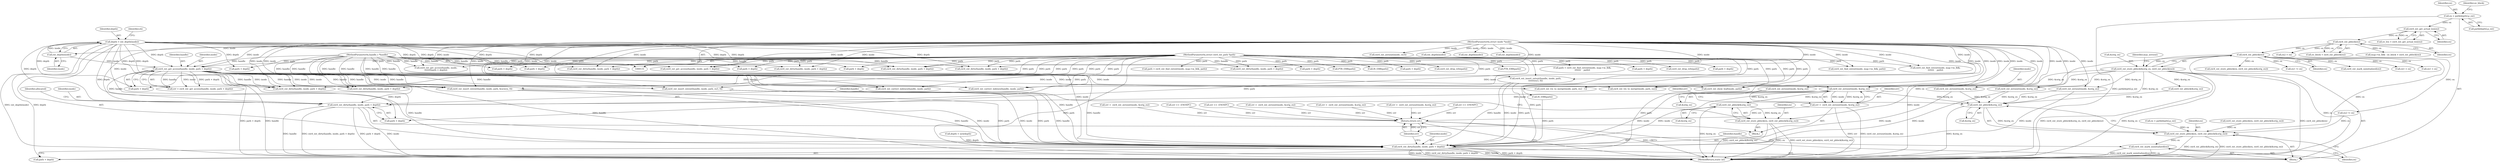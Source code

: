 digraph "1_linux_667eff35a1f56fa74ce98a0c7c29a40adc1ba4e3@pointer" {
"1000316" [label="(Call,ext4_ext_zeroout(inode, &orig_ex))"];
"1000296" [label="(Call,ext4_ext_get_access(handle, inode, path + depth))"];
"1000132" [label="(MethodParameterIn,handle_t *handle)"];
"1000221" [label="(Call,ext_depth(inode))"];
"1000133" [label="(MethodParameterIn,struct inode *inode)"];
"1000135" [label="(MethodParameterIn,struct ext4_ext_path *path)"];
"1000219" [label="(Call,depth = ext_depth(inode))"];
"1000282" [label="(Call,ext4_ext_store_pblock(&orig_ex, ext4_ext_pblock(ex)))"];
"1000285" [label="(Call,ext4_ext_pblock(ex))"];
"1000264" [label="(Call,ext4_ext_pblock(ex))"];
"1000245" [label="(Call,ext4_ext_get_actual_len(ex))"];
"1000230" [label="(Call,ex = path[depth].p_ext)"];
"1000314" [label="(Call,err =  ext4_ext_zeroout(inode, &orig_ex))"];
"1001004" [label="(Return,return err;)"];
"1000339" [label="(Call,ext4_ext_pblock(&orig_ex))"];
"1000337" [label="(Call,ext4_ext_store_pblock(ex, ext4_ext_pblock(&orig_ex)))"];
"1000342" [label="(Call,ext4_ext_dirty(handle, inode, path + depth))"];
"1000993" [label="(Call,ext4_ext_pblock(&orig_ex))"];
"1000991" [label="(Call,ext4_ext_store_pblock(ex, ext4_ext_pblock(&orig_ex)))"];
"1000996" [label="(Call,ext4_ext_mark_uninitialized(ex))"];
"1000998" [label="(Call,ext4_ext_dirty(handle, inode, path + depth))"];
"1000611" [label="(Call,ext4_ext_insert_extent(handle, inode, path, ex3, 0))"];
"1000656" [label="(Call,path + depth)"];
"1000321" [label="(Identifier,err)"];
"1000222" [label="(Identifier,inode)"];
"1000473" [label="(Call,ext4_ext_zeroout(inode, &orig_ex))"];
"1000691" [label="(Call,path = ext4_ext_find_extent(inode, map->m_lblk, path))"];
"1000996" [label="(Call,ext4_ext_mark_uninitialized(ex))"];
"1000266" [label="(Call,ex2 = ex)"];
"1000425" [label="(Call,ext4_ext_store_pblock(ex, ext4_ext_pblock(&orig_ex)))"];
"1000262" [label="(Call,ee_block + ext4_ext_pblock(ex))"];
"1000693" [label="(Call,ext4_ext_find_extent(inode, map->m_lblk, path))"];
"1000648" [label="(Call,ext4_ext_store_pblock(ex, ext4_ext_pblock(&orig_ex)))"];
"1000219" [label="(Call,depth = ext_depth(inode))"];
"1000285" [label="(Call,ext4_ext_pblock(ex))"];
"1001000" [label="(Identifier,inode)"];
"1000231" [label="(Identifier,ex)"];
"1000133" [label="(MethodParameterIn,struct inode *inode)"];
"1000793" [label="(Call,path + depth)"];
"1000564" [label="(Call,ext4_ext_dirty(handle, inode, path + depth))"];
"1000865" [label="(Call,ext4_ext_correct_indexes(handle, inode, path))"];
"1000513" [label="(Call,ext4_ext_zeroout(inode, ex3))"];
"1000539" [label="(Call,PTR_ERR(path))"];
"1000619" [label="(Call,err == -ENOSPC)"];
"1000230" [label="(Call,ex = path[depth].p_ext)"];
"1000232" [label="(Call,path[depth].p_ext)"];
"1000471" [label="(Call,err =  ext4_ext_zeroout(inode, &orig_ex))"];
"1000521" [label="(Call,ext_depth(inode))"];
"1000132" [label="(MethodParameterIn,handle_t *handle)"];
"1000764" [label="(Call,ext4_ext_zeroout(inode, &orig_ex))"];
"1000314" [label="(Call,err =  ext4_ext_zeroout(inode, &orig_ex))"];
"1000667" [label="(Call,ext_depth(inode))"];
"1000905" [label="(Call,path + depth)"];
"1000801" [label="(Call,ex1 != ex)"];
"1000762" [label="(Call,err =  ext4_ext_zeroout(inode, &orig_ex))"];
"1000258" [label="(Call,map->m_lblk - ee_block + ext4_ext_pblock(ex))"];
"1000282" [label="(Call,ext4_ext_store_pblock(&orig_ex, ext4_ext_pblock(ex)))"];
"1000534" [label="(Call,IS_ERR(path))"];
"1000715" [label="(Call,ex = path[depth].p_ext)"];
"1000459" [label="(Call,ext4_ext_insert_extent(handle, inode, path,\n\t\t\t\t\t\t\tex3, 0))"];
"1000286" [label="(Identifier,ex)"];
"1000790" [label="(Call,ext4_ext_dirty(handle, inode, path + depth))"];
"1000318" [label="(Call,&orig_ex)"];
"1000246" [label="(Identifier,ex)"];
"1000343" [label="(Identifier,handle)"];
"1000316" [label="(Call,ext4_ext_zeroout(inode, &orig_ex))"];
"1000927" [label="(Call,err =  ext4_ext_zeroout(inode, &orig_ex))"];
"1000555" [label="(Call,path + depth)"];
"1000135" [label="(MethodParameterIn,struct ext4_ext_path *path)"];
"1000294" [label="(Call,err = ext4_ext_get_access(handle, inode, path + depth))"];
"1000342" [label="(Call,ext4_ext_dirty(handle, inode, path + depth))"];
"1000243" [label="(Call,ee_len = ext4_ext_get_actual_len(ex))"];
"1000288" [label="(Identifier,may_zeroout)"];
"1000523" [label="(Call,ext4_ext_drop_refs(path))"];
"1000317" [label="(Identifier,inode)"];
"1001001" [label="(Call,path + depth)"];
"1000430" [label="(Call,ext4_ext_dirty(handle, inode, path + depth))"];
"1000238" [label="(Identifier,ee_block)"];
"1000854" [label="(Call,ext4_ext_try_to_merge(inode, path, ex2 - 1))"];
"1000349" [label="(Identifier,allocated)"];
"1000423" [label="(Call,ext4_ext_mark_uninitialized(ex))"];
"1000991" [label="(Call,ext4_ext_store_pblock(ex, ext4_ext_pblock(&orig_ex)))"];
"1000912" [label="(Call,ext4_ext_insert_extent(handle, inode, path, &newex, 0))"];
"1000499" [label="(Call,ext4_ext_dirty(handle, inode, path + depth))"];
"1000466" [label="(Call,err == -ENOSPC)"];
"1000627" [label="(Call,ext4_ext_zeroout(inode, &orig_ex))"];
"1000874" [label="(Call,ext_depth(inode))"];
"1000705" [label="(Call,PTR_ERR(path))"];
"1000552" [label="(Call,ext4_ext_get_access(handle, inode,\n\t\t\t\t\t\t\t\tpath + depth))"];
"1000958" [label="(Call,path + depth)"];
"1000340" [label="(Call,&orig_ex)"];
"1000298" [label="(Identifier,inode)"];
"1000993" [label="(Call,ext4_ext_pblock(&orig_ex))"];
"1000700" [label="(Call,IS_ERR(path))"];
"1000299" [label="(Call,path + depth)"];
"1000283" [label="(Call,&orig_ex)"];
"1000264" [label="(Call,ext4_ext_pblock(ex))"];
"1001006" [label="(MethodReturn,static int)"];
"1000884" [label="(Call,ext4_ext_try_to_merge(inode, path, ex2))"];
"1000997" [label="(Identifier,ex)"];
"1000902" [label="(Call,ext4_ext_dirty(handle, inode, path + depth))"];
"1000968" [label="(Call,ext4_ext_show_leaf(inode, path))"];
"1000525" [label="(Call,path = ext4_ext_find_extent(inode, map->m_lblk,\n\t\t\t\t\t\t\t    path))"];
"1000296" [label="(Call,ext4_ext_get_access(handle, inode, path + depth))"];
"1000265" [label="(Identifier,ex)"];
"1000357" [label="(Call,ex1 = ex)"];
"1000220" [label="(Identifier,depth)"];
"1000433" [label="(Call,path + depth)"];
"1000245" [label="(Call,ext4_ext_get_actual_len(ex))"];
"1000313" [label="(Block,)"];
"1000842" [label="(Call,ex2 != ex)"];
"1000337" [label="(Call,ext4_ext_store_pblock(ex, ext4_ext_pblock(&orig_ex)))"];
"1000136" [label="(Block,)"];
"1000999" [label="(Identifier,handle)"];
"1000992" [label="(Identifier,ex)"];
"1000994" [label="(Call,&orig_ex)"];
"1000955" [label="(Call,ext4_ext_dirty(handle, inode, path + depth))"];
"1000998" [label="(Call,ext4_ext_dirty(handle, inode, path + depth))"];
"1000427" [label="(Call,ext4_ext_pblock(&orig_ex))"];
"1000345" [label="(Call,path + depth)"];
"1000221" [label="(Call,ext_depth(inode))"];
"1000344" [label="(Identifier,inode)"];
"1000315" [label="(Identifier,err)"];
"1001005" [label="(Identifier,err)"];
"1000732" [label="(Call,ext4_ext_get_access(handle, inode, path + depth))"];
"1000686" [label="(Call,depth = newdepth)"];
"1000929" [label="(Call,ext4_ext_zeroout(inode, &orig_ex))"];
"1000625" [label="(Call,err =  ext4_ext_zeroout(inode, &orig_ex))"];
"1000502" [label="(Call,path + depth)"];
"1000735" [label="(Call,path + depth)"];
"1000689" [label="(Call,ext4_ext_drop_refs(path))"];
"1000805" [label="(Call,ex1 = ex)"];
"1000527" [label="(Call,ext4_ext_find_extent(inode, map->m_lblk,\n\t\t\t\t\t\t\t    path))"];
"1001004" [label="(Return,return err;)"];
"1000893" [label="(Call,ext4_ext_correct_indexes(handle, inode, path))"];
"1000224" [label="(Identifier,eh)"];
"1000653" [label="(Call,ext4_ext_dirty(handle, inode, path + depth))"];
"1000297" [label="(Identifier,handle)"];
"1000921" [label="(Call,err == -ENOSPC)"];
"1000339" [label="(Call,ext4_ext_pblock(&orig_ex))"];
"1000338" [label="(Identifier,ex)"];
"1000567" [label="(Call,path + depth)"];
"1000316" -> "1000314"  [label="AST: "];
"1000316" -> "1000318"  [label="CFG: "];
"1000317" -> "1000316"  [label="AST: "];
"1000318" -> "1000316"  [label="AST: "];
"1000314" -> "1000316"  [label="CFG: "];
"1000316" -> "1000314"  [label="DDG: inode"];
"1000316" -> "1000314"  [label="DDG: &orig_ex"];
"1000296" -> "1000316"  [label="DDG: inode"];
"1000133" -> "1000316"  [label="DDG: inode"];
"1000282" -> "1000316"  [label="DDG: &orig_ex"];
"1000316" -> "1000339"  [label="DDG: &orig_ex"];
"1000316" -> "1000342"  [label="DDG: inode"];
"1000316" -> "1000993"  [label="DDG: &orig_ex"];
"1000316" -> "1000998"  [label="DDG: inode"];
"1000296" -> "1000294"  [label="AST: "];
"1000296" -> "1000299"  [label="CFG: "];
"1000297" -> "1000296"  [label="AST: "];
"1000298" -> "1000296"  [label="AST: "];
"1000299" -> "1000296"  [label="AST: "];
"1000294" -> "1000296"  [label="CFG: "];
"1000296" -> "1001006"  [label="DDG: path + depth"];
"1000296" -> "1001006"  [label="DDG: handle"];
"1000296" -> "1000294"  [label="DDG: handle"];
"1000296" -> "1000294"  [label="DDG: inode"];
"1000296" -> "1000294"  [label="DDG: path + depth"];
"1000132" -> "1000296"  [label="DDG: handle"];
"1000221" -> "1000296"  [label="DDG: inode"];
"1000133" -> "1000296"  [label="DDG: inode"];
"1000135" -> "1000296"  [label="DDG: path"];
"1000219" -> "1000296"  [label="DDG: depth"];
"1000296" -> "1000342"  [label="DDG: handle"];
"1000296" -> "1000430"  [label="DDG: handle"];
"1000296" -> "1000430"  [label="DDG: inode"];
"1000296" -> "1000611"  [label="DDG: handle"];
"1000296" -> "1000611"  [label="DDG: inode"];
"1000296" -> "1000854"  [label="DDG: inode"];
"1000296" -> "1000865"  [label="DDG: handle"];
"1000296" -> "1000884"  [label="DDG: inode"];
"1000296" -> "1000893"  [label="DDG: handle"];
"1000296" -> "1000902"  [label="DDG: handle"];
"1000296" -> "1000902"  [label="DDG: inode"];
"1000296" -> "1000912"  [label="DDG: handle"];
"1000296" -> "1000912"  [label="DDG: inode"];
"1000296" -> "1000968"  [label="DDG: inode"];
"1000296" -> "1000998"  [label="DDG: handle"];
"1000132" -> "1000131"  [label="AST: "];
"1000132" -> "1001006"  [label="DDG: handle"];
"1000132" -> "1000342"  [label="DDG: handle"];
"1000132" -> "1000430"  [label="DDG: handle"];
"1000132" -> "1000459"  [label="DDG: handle"];
"1000132" -> "1000499"  [label="DDG: handle"];
"1000132" -> "1000552"  [label="DDG: handle"];
"1000132" -> "1000564"  [label="DDG: handle"];
"1000132" -> "1000611"  [label="DDG: handle"];
"1000132" -> "1000653"  [label="DDG: handle"];
"1000132" -> "1000732"  [label="DDG: handle"];
"1000132" -> "1000790"  [label="DDG: handle"];
"1000132" -> "1000865"  [label="DDG: handle"];
"1000132" -> "1000893"  [label="DDG: handle"];
"1000132" -> "1000902"  [label="DDG: handle"];
"1000132" -> "1000912"  [label="DDG: handle"];
"1000132" -> "1000955"  [label="DDG: handle"];
"1000132" -> "1000998"  [label="DDG: handle"];
"1000221" -> "1000219"  [label="AST: "];
"1000221" -> "1000222"  [label="CFG: "];
"1000222" -> "1000221"  [label="AST: "];
"1000219" -> "1000221"  [label="CFG: "];
"1000221" -> "1000219"  [label="DDG: inode"];
"1000133" -> "1000221"  [label="DDG: inode"];
"1000133" -> "1000131"  [label="AST: "];
"1000133" -> "1001006"  [label="DDG: inode"];
"1000133" -> "1000342"  [label="DDG: inode"];
"1000133" -> "1000430"  [label="DDG: inode"];
"1000133" -> "1000459"  [label="DDG: inode"];
"1000133" -> "1000473"  [label="DDG: inode"];
"1000133" -> "1000499"  [label="DDG: inode"];
"1000133" -> "1000513"  [label="DDG: inode"];
"1000133" -> "1000521"  [label="DDG: inode"];
"1000133" -> "1000527"  [label="DDG: inode"];
"1000133" -> "1000552"  [label="DDG: inode"];
"1000133" -> "1000564"  [label="DDG: inode"];
"1000133" -> "1000611"  [label="DDG: inode"];
"1000133" -> "1000627"  [label="DDG: inode"];
"1000133" -> "1000653"  [label="DDG: inode"];
"1000133" -> "1000667"  [label="DDG: inode"];
"1000133" -> "1000693"  [label="DDG: inode"];
"1000133" -> "1000732"  [label="DDG: inode"];
"1000133" -> "1000764"  [label="DDG: inode"];
"1000133" -> "1000790"  [label="DDG: inode"];
"1000133" -> "1000854"  [label="DDG: inode"];
"1000133" -> "1000865"  [label="DDG: inode"];
"1000133" -> "1000874"  [label="DDG: inode"];
"1000133" -> "1000884"  [label="DDG: inode"];
"1000133" -> "1000893"  [label="DDG: inode"];
"1000133" -> "1000902"  [label="DDG: inode"];
"1000133" -> "1000912"  [label="DDG: inode"];
"1000133" -> "1000929"  [label="DDG: inode"];
"1000133" -> "1000955"  [label="DDG: inode"];
"1000133" -> "1000968"  [label="DDG: inode"];
"1000133" -> "1000998"  [label="DDG: inode"];
"1000135" -> "1000131"  [label="AST: "];
"1000135" -> "1001006"  [label="DDG: path"];
"1000135" -> "1000299"  [label="DDG: path"];
"1000135" -> "1000342"  [label="DDG: path"];
"1000135" -> "1000345"  [label="DDG: path"];
"1000135" -> "1000430"  [label="DDG: path"];
"1000135" -> "1000433"  [label="DDG: path"];
"1000135" -> "1000459"  [label="DDG: path"];
"1000135" -> "1000499"  [label="DDG: path"];
"1000135" -> "1000502"  [label="DDG: path"];
"1000135" -> "1000523"  [label="DDG: path"];
"1000135" -> "1000525"  [label="DDG: path"];
"1000135" -> "1000527"  [label="DDG: path"];
"1000135" -> "1000534"  [label="DDG: path"];
"1000135" -> "1000539"  [label="DDG: path"];
"1000135" -> "1000552"  [label="DDG: path"];
"1000135" -> "1000555"  [label="DDG: path"];
"1000135" -> "1000564"  [label="DDG: path"];
"1000135" -> "1000567"  [label="DDG: path"];
"1000135" -> "1000611"  [label="DDG: path"];
"1000135" -> "1000653"  [label="DDG: path"];
"1000135" -> "1000656"  [label="DDG: path"];
"1000135" -> "1000689"  [label="DDG: path"];
"1000135" -> "1000691"  [label="DDG: path"];
"1000135" -> "1000693"  [label="DDG: path"];
"1000135" -> "1000700"  [label="DDG: path"];
"1000135" -> "1000705"  [label="DDG: path"];
"1000135" -> "1000732"  [label="DDG: path"];
"1000135" -> "1000735"  [label="DDG: path"];
"1000135" -> "1000790"  [label="DDG: path"];
"1000135" -> "1000793"  [label="DDG: path"];
"1000135" -> "1000854"  [label="DDG: path"];
"1000135" -> "1000865"  [label="DDG: path"];
"1000135" -> "1000884"  [label="DDG: path"];
"1000135" -> "1000893"  [label="DDG: path"];
"1000135" -> "1000902"  [label="DDG: path"];
"1000135" -> "1000905"  [label="DDG: path"];
"1000135" -> "1000912"  [label="DDG: path"];
"1000135" -> "1000955"  [label="DDG: path"];
"1000135" -> "1000958"  [label="DDG: path"];
"1000135" -> "1000968"  [label="DDG: path"];
"1000135" -> "1000998"  [label="DDG: path"];
"1000135" -> "1001001"  [label="DDG: path"];
"1000219" -> "1000136"  [label="AST: "];
"1000220" -> "1000219"  [label="AST: "];
"1000224" -> "1000219"  [label="CFG: "];
"1000219" -> "1001006"  [label="DDG: ext_depth(inode)"];
"1000219" -> "1000299"  [label="DDG: depth"];
"1000219" -> "1000342"  [label="DDG: depth"];
"1000219" -> "1000345"  [label="DDG: depth"];
"1000219" -> "1000430"  [label="DDG: depth"];
"1000219" -> "1000433"  [label="DDG: depth"];
"1000219" -> "1000499"  [label="DDG: depth"];
"1000219" -> "1000502"  [label="DDG: depth"];
"1000219" -> "1000653"  [label="DDG: depth"];
"1000219" -> "1000656"  [label="DDG: depth"];
"1000219" -> "1000902"  [label="DDG: depth"];
"1000219" -> "1000905"  [label="DDG: depth"];
"1000219" -> "1000955"  [label="DDG: depth"];
"1000219" -> "1000958"  [label="DDG: depth"];
"1000219" -> "1000998"  [label="DDG: depth"];
"1000219" -> "1001001"  [label="DDG: depth"];
"1000282" -> "1000136"  [label="AST: "];
"1000282" -> "1000285"  [label="CFG: "];
"1000283" -> "1000282"  [label="AST: "];
"1000285" -> "1000282"  [label="AST: "];
"1000288" -> "1000282"  [label="CFG: "];
"1000282" -> "1001006"  [label="DDG: ext4_ext_pblock(ex)"];
"1000282" -> "1001006"  [label="DDG: ext4_ext_store_pblock(&orig_ex, ext4_ext_pblock(ex))"];
"1000282" -> "1001006"  [label="DDG: &orig_ex"];
"1000285" -> "1000282"  [label="DDG: ex"];
"1000282" -> "1000427"  [label="DDG: &orig_ex"];
"1000282" -> "1000627"  [label="DDG: &orig_ex"];
"1000282" -> "1000764"  [label="DDG: &orig_ex"];
"1000282" -> "1000929"  [label="DDG: &orig_ex"];
"1000282" -> "1000993"  [label="DDG: &orig_ex"];
"1000285" -> "1000286"  [label="CFG: "];
"1000286" -> "1000285"  [label="AST: "];
"1000285" -> "1001006"  [label="DDG: ex"];
"1000264" -> "1000285"  [label="DDG: ex"];
"1000285" -> "1000337"  [label="DDG: ex"];
"1000285" -> "1000357"  [label="DDG: ex"];
"1000285" -> "1000423"  [label="DDG: ex"];
"1000285" -> "1000648"  [label="DDG: ex"];
"1000285" -> "1000801"  [label="DDG: ex"];
"1000285" -> "1000805"  [label="DDG: ex"];
"1000285" -> "1000842"  [label="DDG: ex"];
"1000285" -> "1000991"  [label="DDG: ex"];
"1000264" -> "1000262"  [label="AST: "];
"1000264" -> "1000265"  [label="CFG: "];
"1000265" -> "1000264"  [label="AST: "];
"1000262" -> "1000264"  [label="CFG: "];
"1000264" -> "1000258"  [label="DDG: ex"];
"1000264" -> "1000262"  [label="DDG: ex"];
"1000245" -> "1000264"  [label="DDG: ex"];
"1000264" -> "1000266"  [label="DDG: ex"];
"1000245" -> "1000243"  [label="AST: "];
"1000245" -> "1000246"  [label="CFG: "];
"1000246" -> "1000245"  [label="AST: "];
"1000243" -> "1000245"  [label="CFG: "];
"1000245" -> "1000243"  [label="DDG: ex"];
"1000230" -> "1000245"  [label="DDG: ex"];
"1000230" -> "1000136"  [label="AST: "];
"1000230" -> "1000232"  [label="CFG: "];
"1000231" -> "1000230"  [label="AST: "];
"1000232" -> "1000230"  [label="AST: "];
"1000238" -> "1000230"  [label="CFG: "];
"1000230" -> "1001006"  [label="DDG: path[depth].p_ext"];
"1000314" -> "1000313"  [label="AST: "];
"1000315" -> "1000314"  [label="AST: "];
"1000321" -> "1000314"  [label="CFG: "];
"1000314" -> "1001006"  [label="DDG: err"];
"1000314" -> "1001006"  [label="DDG: ext4_ext_zeroout(inode, &orig_ex)"];
"1000314" -> "1001004"  [label="DDG: err"];
"1001004" -> "1000136"  [label="AST: "];
"1001004" -> "1001005"  [label="CFG: "];
"1001005" -> "1001004"  [label="AST: "];
"1001006" -> "1001004"  [label="CFG: "];
"1001004" -> "1001006"  [label="DDG: <RET>"];
"1001005" -> "1001004"  [label="DDG: err"];
"1000625" -> "1001004"  [label="DDG: err"];
"1000471" -> "1001004"  [label="DDG: err"];
"1000466" -> "1001004"  [label="DDG: err"];
"1000762" -> "1001004"  [label="DDG: err"];
"1000927" -> "1001004"  [label="DDG: err"];
"1000921" -> "1001004"  [label="DDG: err"];
"1000619" -> "1001004"  [label="DDG: err"];
"1000339" -> "1000337"  [label="AST: "];
"1000339" -> "1000340"  [label="CFG: "];
"1000340" -> "1000339"  [label="AST: "];
"1000337" -> "1000339"  [label="CFG: "];
"1000339" -> "1001006"  [label="DDG: &orig_ex"];
"1000339" -> "1000337"  [label="DDG: &orig_ex"];
"1000337" -> "1000313"  [label="AST: "];
"1000338" -> "1000337"  [label="AST: "];
"1000343" -> "1000337"  [label="CFG: "];
"1000337" -> "1001006"  [label="DDG: ext4_ext_pblock(&orig_ex)"];
"1000337" -> "1001006"  [label="DDG: ex"];
"1000337" -> "1001006"  [label="DDG: ext4_ext_store_pblock(ex, ext4_ext_pblock(&orig_ex))"];
"1000342" -> "1000313"  [label="AST: "];
"1000342" -> "1000345"  [label="CFG: "];
"1000343" -> "1000342"  [label="AST: "];
"1000344" -> "1000342"  [label="AST: "];
"1000345" -> "1000342"  [label="AST: "];
"1000349" -> "1000342"  [label="CFG: "];
"1000342" -> "1001006"  [label="DDG: inode"];
"1000342" -> "1001006"  [label="DDG: handle"];
"1000342" -> "1001006"  [label="DDG: ext4_ext_dirty(handle, inode, path + depth)"];
"1000342" -> "1001006"  [label="DDG: path + depth"];
"1000993" -> "1000991"  [label="AST: "];
"1000993" -> "1000994"  [label="CFG: "];
"1000994" -> "1000993"  [label="AST: "];
"1000991" -> "1000993"  [label="CFG: "];
"1000993" -> "1001006"  [label="DDG: &orig_ex"];
"1000993" -> "1000991"  [label="DDG: &orig_ex"];
"1000427" -> "1000993"  [label="DDG: &orig_ex"];
"1000627" -> "1000993"  [label="DDG: &orig_ex"];
"1000473" -> "1000993"  [label="DDG: &orig_ex"];
"1000764" -> "1000993"  [label="DDG: &orig_ex"];
"1000929" -> "1000993"  [label="DDG: &orig_ex"];
"1000991" -> "1000136"  [label="AST: "];
"1000992" -> "1000991"  [label="AST: "];
"1000997" -> "1000991"  [label="CFG: "];
"1000991" -> "1001006"  [label="DDG: ext4_ext_pblock(&orig_ex)"];
"1000991" -> "1001006"  [label="DDG: ext4_ext_store_pblock(ex, ext4_ext_pblock(&orig_ex))"];
"1000715" -> "1000991"  [label="DDG: ex"];
"1000842" -> "1000991"  [label="DDG: ex"];
"1000425" -> "1000991"  [label="DDG: ex"];
"1000991" -> "1000996"  [label="DDG: ex"];
"1000996" -> "1000136"  [label="AST: "];
"1000996" -> "1000997"  [label="CFG: "];
"1000997" -> "1000996"  [label="AST: "];
"1000999" -> "1000996"  [label="CFG: "];
"1000996" -> "1001006"  [label="DDG: ext4_ext_mark_uninitialized(ex)"];
"1000996" -> "1001006"  [label="DDG: ex"];
"1000998" -> "1000136"  [label="AST: "];
"1000998" -> "1001001"  [label="CFG: "];
"1000999" -> "1000998"  [label="AST: "];
"1001000" -> "1000998"  [label="AST: "];
"1001001" -> "1000998"  [label="AST: "];
"1001005" -> "1000998"  [label="CFG: "];
"1000998" -> "1001006"  [label="DDG: ext4_ext_dirty(handle, inode, path + depth)"];
"1000998" -> "1001006"  [label="DDG: handle"];
"1000998" -> "1001006"  [label="DDG: path + depth"];
"1000998" -> "1001006"  [label="DDG: inode"];
"1000459" -> "1000998"  [label="DDG: handle"];
"1000459" -> "1000998"  [label="DDG: inode"];
"1000459" -> "1000998"  [label="DDG: path"];
"1000611" -> "1000998"  [label="DDG: handle"];
"1000611" -> "1000998"  [label="DDG: inode"];
"1000611" -> "1000998"  [label="DDG: path"];
"1000732" -> "1000998"  [label="DDG: handle"];
"1000912" -> "1000998"  [label="DDG: handle"];
"1000912" -> "1000998"  [label="DDG: inode"];
"1000912" -> "1000998"  [label="DDG: path"];
"1000627" -> "1000998"  [label="DDG: inode"];
"1000473" -> "1000998"  [label="DDG: inode"];
"1000929" -> "1000998"  [label="DDG: inode"];
"1000764" -> "1000998"  [label="DDG: inode"];
"1000700" -> "1000998"  [label="DDG: path"];
"1000686" -> "1000998"  [label="DDG: depth"];
}

